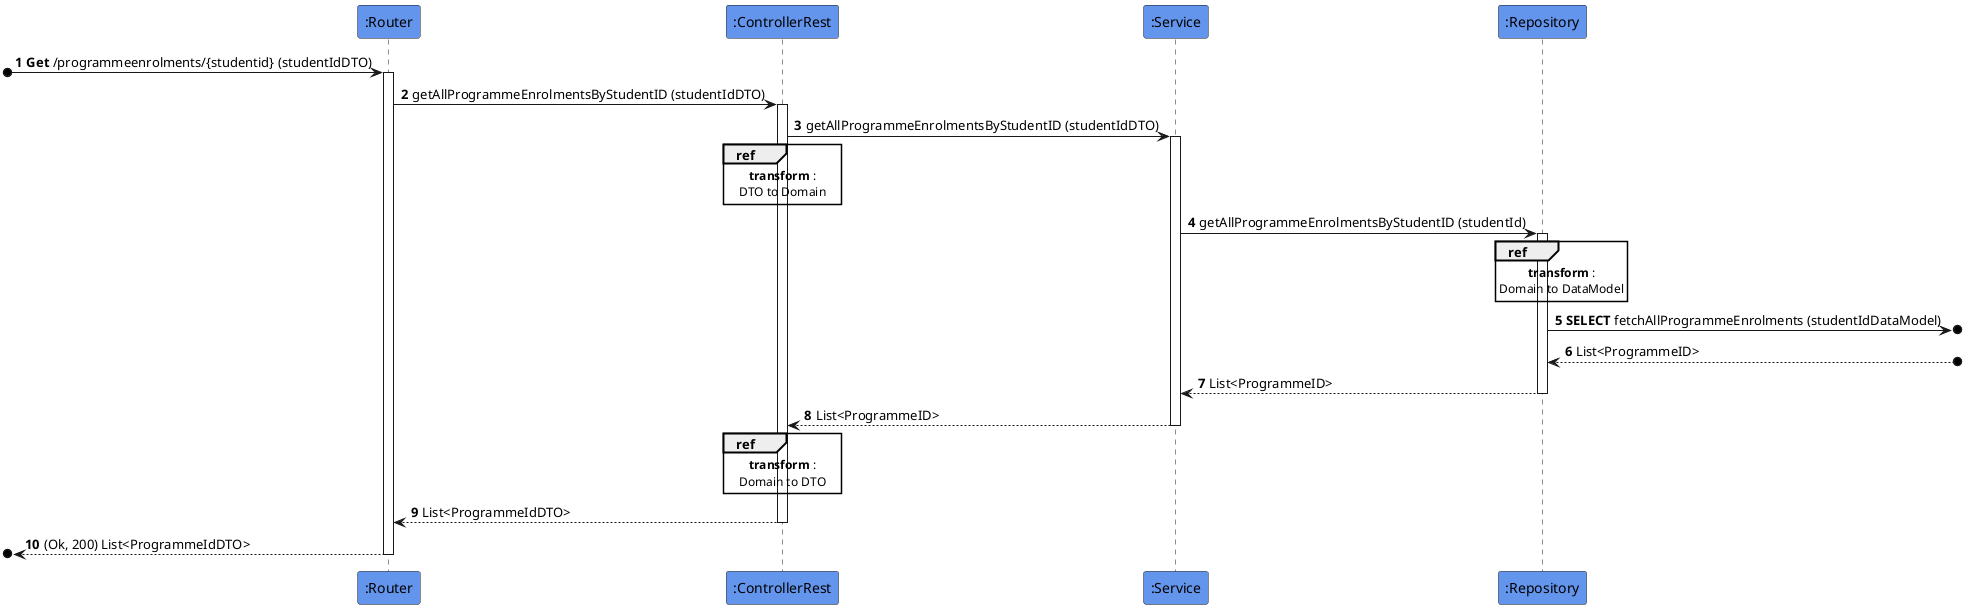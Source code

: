 @startuml
'https://plantuml.com/sequence-diagram

autonumber

participant ":Router" as r #cornflowerblue
participant ":ControllerRest" as c #cornflowerblue
participant ":Service" as s #cornflowerblue
participant ":Repository" as rep #cornflowerblue


[o-> r++ : **Get** /programmeenrolments/{studentid} (studentIdDTO)
r->c++ : getAllProgrammeEnrolmentsByStudentID (studentIdDTO)
c-> s++ : getAllProgrammeEnrolmentsByStudentID (studentIdDTO)

ref over c, c
**transform** :
DTO to Domain
end ref

s-> rep++ : getAllProgrammeEnrolmentsByStudentID (studentId)

ref over rep, rep
**transform** :
Domain to DataModel
end ref

rep ->o] : **SELECT** fetchAllProgrammeEnrolments (studentIdDataModel)
rep <--o] : List<ProgrammeID>
rep --> s-- : List<ProgrammeID>
s --> c-- : List<ProgrammeID>

ref over c, c
**transform** :
Domain to DTO
end ref

c --> r-- : List<ProgrammeIdDTO>
[o<-- r --: (Ok, 200) List<ProgrammeIdDTO>
@enduml